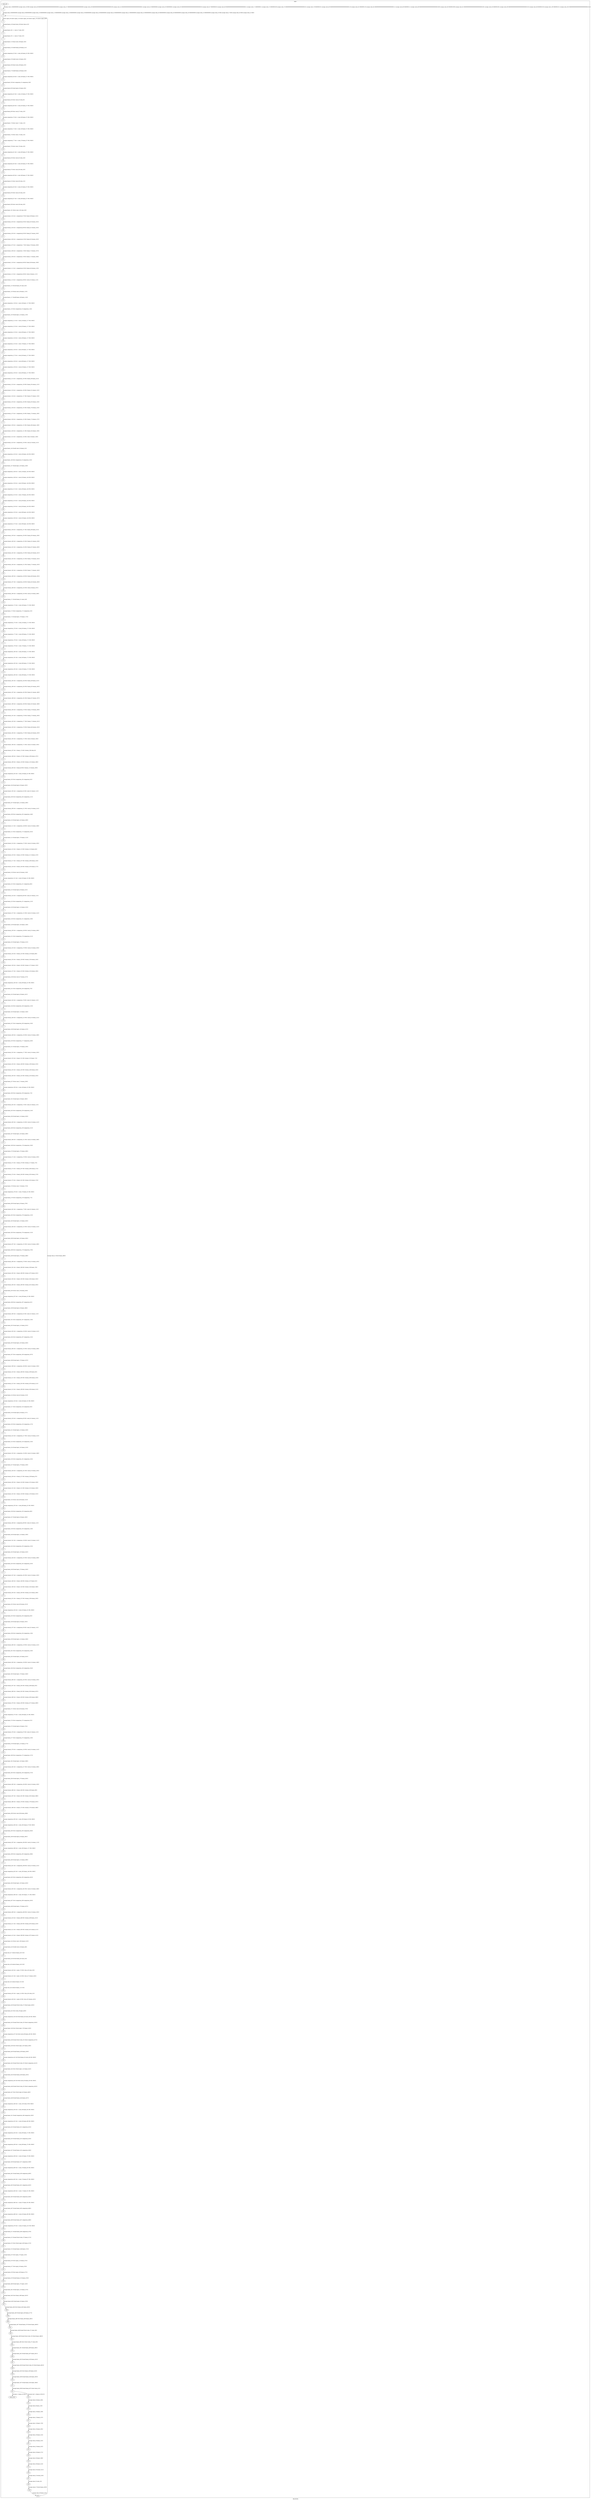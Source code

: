 digraph G {
label="Btor2XCFA";
subgraph cluster_0 {
label="main";
main_init[];
l1[];
l3[];
l4[];
l5[];
l6[];
l7[];
l8[];
l9[];
l10[];
l11[];
l12[];
l13[];
l14[];
l15[];
l16[];
l17[];
l18[];
l19[];
l20[];
l21[];
l22[];
l23[];
l24[];
l25[];
l26[];
l27[];
l28[];
l29[];
l30[];
l31[];
l32[];
l33[];
l34[];
l35[];
l36[];
l37[];
l38[];
l39[];
l40[];
l41[];
l42[];
l43[];
l44[];
l45[];
l46[];
l47[];
l48[];
l49[];
l50[];
l51[];
l52[];
l53[];
l54[];
l55[];
l56[];
l57[];
l58[];
l59[];
l60[];
l61[];
l62[];
l63[];
l64[];
l65[];
l66[];
l67[];
l68[];
l69[];
l70[];
l71[];
l72[];
l73[];
l74[];
l75[];
l76[];
l77[];
l78[];
l79[];
l80[];
l81[];
l82[];
l83[];
l84[];
l85[];
l86[];
l87[];
l88[];
l89[];
l90[];
l91[];
l92[];
l93[];
l94[];
l95[];
l96[];
l97[];
l98[];
l99[];
l100[];
l101[];
l102[];
l103[];
l104[];
l105[];
l106[];
l107[];
l108[];
l109[];
l110[];
l111[];
l112[];
l113[];
l114[];
l115[];
l116[];
l117[];
l118[];
l119[];
l120[];
l121[];
l122[];
l123[];
l124[];
l125[];
l126[];
l127[];
l128[];
l129[];
l130[];
l131[];
l132[];
l133[];
l134[];
l135[];
l136[];
l137[];
l138[];
l139[];
l140[];
l141[];
l142[];
l143[];
l144[];
l145[];
l146[];
l147[];
l148[];
l149[];
l150[];
l151[];
l152[];
l153[];
l154[];
l155[];
l156[];
l157[];
l158[];
l159[];
l160[];
l161[];
l162[];
l163[];
l164[];
l165[];
l166[];
l167[];
l168[];
l169[];
l170[];
l171[];
l172[];
l173[];
l174[];
l175[];
l176[];
l177[];
l178[];
l179[];
l180[];
l181[];
l182[];
l183[];
l184[];
l185[];
l186[];
l187[];
l188[];
l189[];
l190[];
l191[];
l192[];
l193[];
l194[];
l195[];
l196[];
l197[];
l198[];
l199[];
l200[];
l201[];
l202[];
l203[];
l204[];
l205[];
l206[];
l207[];
l208[];
l209[];
l210[];
l211[];
l212[];
l213[];
l214[];
l215[];
l216[];
l217[];
l218[];
l219[];
l220[];
l221[];
l222[];
l223[];
l224[];
l225[];
l226[];
l227[];
l228[];
l229[];
l230[];
l231[];
l232[];
l233[];
l234[];
l235[];
l236[];
l237[];
l238[];
l239[];
l240[];
l241[];
l242[];
l243[];
l244[];
l245[];
l246[];
l247[];
l248[];
l249[];
l250[];
l251[];
l252[];
l253[];
l254[];
l255[];
l256[];
l257[];
l258[];
l259[];
l260[];
l261[];
l262[];
l263[];
l264[];
l265[];
l266[];
l267[];
l268[];
l269[];
l270[];
l271[];
l272[];
l273[];
l274[];
l275[];
l276[];
l277[];
l278[];
l279[];
l280[];
l281[];
l282[];
l283[];
l284[];
l285[];
l286[];
l287[];
l288[];
l289[];
l290[];
l291[];
l292[];
l293[];
l294[];
l295[];
l296[];
l297[];
l298[];
l299[];
l300[];
l301[];
l302[];
l303[];
l304[];
l305[];
l306[];
l307[];
l308[];
l309[];
l310[];
l311[];
l312[];
l313[];
l314[];
l315[];
l316[];
l317[];
l318[];
l319[];
l320[];
l321[];
l322[];
l323[];
l324[];
l325[];
l326[];
l327[];
l328[];
l329[];
l330[];
l331[];
l332[];
l333[];
l334[];
l335[];
l336[];
l337[];
l338[];
l339[];
l340[];
l341[];
l342[];
l343[];
l344[];
l345[];
l346[];
l347[];
l348[];
l349[];
l350[];
l351[];
l352[];
l353[];
l354[];
l355[];
l356[];
l357[];
l358[];
l359[];
l360[];
l361[];
l362[];
l363[];
l364[];
l365[];
l366[];
l367[];
l368[];
l369[];
l370[];
l371[];
l372[];
l373[];
l374[];
l375[];
l376[];
l377[];
l378[];
l379[];
l380[];
l381[];
l382[];
l383[];
l384[];
l385[];
l386[];
l387[];
l388[];
l389[];
l390[];
l391[];
l392[];
l393[];
l394[];
l395[];
l396[];
l397[];
l398[];
l399[];
l400[];
l401[];
l402[];
l403[];
l404[];
l405[];
l406[];
l407[];
l408[];
l409[];
l410[];
l411[];
l412[];
main_error[];
l413[];
l414[];
l415[];
l416[];
l417[];
l418[];
l419[];
l420[];
l421[];
l422[];
l423[];
l424[];
l425[];
l426[];
l427[];
l428[];
l429[];
l430[];
main_init -> l1 [label="[(assign const_5 #b00000000),(assign const_34 #b0),(assign const_46 #b00000000000000000000000000000000),(assign const_47 #b000000000000000000000000),(assign const_49 #b00000000000000000000000000000100),(assign const_54 #b00000000000000000000000000000001),(assign const_61 #b00000000),(assign const_63 #b00000001),(assign const_65 #b00000000000000000000000000000010),(assign const_67 #b00000010),(assign const_69 #b00000000000000000000000000000011),(assign const_71 #b00000011),(assign const_74 #b00000100),(assign const_76 #b00000000000000000000000000000101),(assign const_78 #b00000101),(assign const_80 #b00000000000000000000000000000110),(assign const_82 #b00000110),(assign const_84 #b00000000000000000000000000000111),(assign const_86 #b00000111),(assign const_88 #b00000000000000000000000000001000),(assign const_90 #b00001000),(assign const_92 #b00000000000000000000000000001001),(assign const_94 #b00001001),(assign const_96 #b00000000000000000000000000001010),(assign const_98 #b00001010),(assign const_100 #b00001011),(assign const_392 #b00000000000000000000000000001011)] "];
l3 -> l4 [label="[(havoc input_45),(havoc input_114),(havoc input_143),(havoc input_170),(havoc input_429)] "];
l4 -> l5 [label="[(assign binary_43 (bvand state_39 (bvnot state_41)))] "];
l5 -> l6 [label="[(assign binary_48 (++ const_47 state_30))] "];
l6 -> l7 [label="[(assign binary_50 (++ const_47 state_32))] "];
l7 -> l8 [label="[(assign binary_51 (bvmul const_49 binary_50))] "];
l8 -> l9 [label="[(assign binary_52 (bvadd binary_48 binary_51))] "];
l9 -> l10 [label="[(assign comparison_53 (ite (= const_46 binary_52) #b1 #b0))] "];
l10 -> l11 [label="[(assign binary_55 (bvadd const_54 binary_50))] "];
l11 -> l12 [label="[(assign binary_56 (bvmul const_49 binary_55))] "];
l12 -> l13 [label="[(assign binary_57 (bvadd binary_48 binary_56))] "];
l13 -> l14 [label="[(assign comparison_58 (ite (= const_46 binary_57) #b1 #b0))] "];
l14 -> l15 [label="[(assign binary_59 (bvor comparison_53 comparison_58))] "];
l15 -> l16 [label="[(assign binary_60 (bvand input_45 binary_59))] "];
l16 -> l17 [label="[(assign comparison_62 (ite (= const_54 binary_57) #b1 #b0))] "];
l17 -> l18 [label="[(assign binary_64 (bvxor const_63 state_8))] "];
l18 -> l19 [label="[(assign comparison_66 (ite (= const_65 binary_57) #b1 #b0))] "];
l19 -> l20 [label="[(assign binary_68 (bvxor const_67 state_10))] "];
l20 -> l21 [label="[(assign comparison_70 (ite (= const_69 binary_57) #b1 #b0))] "];
l21 -> l22 [label="[(assign binary_72 (bvxor const_71 state_12))] "];
l22 -> l23 [label="[(assign comparison_73 (ite (= const_49 binary_57) #b1 #b0))] "];
l23 -> l24 [label="[(assign binary_75 (bvxor const_74 state_14))] "];
l24 -> l25 [label="[(assign comparison_77 (ite (= const_76 binary_57) #b1 #b0))] "];
l25 -> l26 [label="[(assign binary_79 (bvxor const_78 state_16))] "];
l26 -> l27 [label="[(assign comparison_81 (ite (= const_80 binary_57) #b1 #b0))] "];
l27 -> l28 [label="[(assign binary_83 (bvxor const_82 state_18))] "];
l28 -> l29 [label="[(assign comparison_85 (ite (= const_84 binary_57) #b1 #b0))] "];
l29 -> l30 [label="[(assign binary_87 (bvxor const_86 state_20))] "];
l30 -> l31 [label="[(assign comparison_89 (ite (= const_88 binary_57) #b1 #b0))] "];
l31 -> l32 [label="[(assign binary_91 (bvxor const_90 state_22))] "];
l32 -> l33 [label="[(assign comparison_93 (ite (= const_92 binary_57) #b1 #b0))] "];
l33 -> l34 [label="[(assign binary_95 (bvxor const_94 state_24))] "];
l34 -> l35 [label="[(assign comparison_97 (ite (= const_96 binary_57) #b1 #b0))] "];
l35 -> l36 [label="[(assign binary_99 (bvxor const_98 state_26))] "];
l36 -> l37 [label="[(assign binary_101 (bvxor const_100 state_28))] "];
l37 -> l38 [label="[(assign ternary_102 (ite (= comparison_97 #b1) binary_99 binary_101))] "];
l38 -> l39 [label="[(assign ternary_103 (ite (= comparison_93 #b1) binary_95 ternary_102))] "];
l39 -> l40 [label="[(assign ternary_104 (ite (= comparison_89 #b1) binary_91 ternary_103))] "];
l40 -> l41 [label="[(assign ternary_105 (ite (= comparison_85 #b1) binary_87 ternary_104))] "];
l41 -> l42 [label="[(assign ternary_106 (ite (= comparison_81 #b1) binary_83 ternary_105))] "];
l42 -> l43 [label="[(assign ternary_107 (ite (= comparison_77 #b1) binary_79 ternary_106))] "];
l43 -> l44 [label="[(assign ternary_108 (ite (= comparison_73 #b1) binary_75 ternary_107))] "];
l44 -> l45 [label="[(assign ternary_109 (ite (= comparison_70 #b1) binary_72 ternary_108))] "];
l45 -> l46 [label="[(assign ternary_110 (ite (= comparison_66 #b1) binary_68 ternary_109))] "];
l46 -> l47 [label="[(assign ternary_111 (ite (= comparison_62 #b1) binary_64 ternary_110))] "];
l47 -> l48 [label="[(assign ternary_112 (ite (= comparison_58 #b1) state_6 ternary_111))] "];
l48 -> l49 [label="[(assign ternary_113 (ite (= comparison_58 #b1) const_61 ternary_112))] "];
l49 -> l50 [label="[(assign binary_115 (bvsub binary_50 const_54))] "];
l50 -> l51 [label="[(assign binary_116 (bvmul const_49 binary_115))] "];
l51 -> l52 [label="[(assign binary_117 (bvadd binary_48 binary_116))] "];
l52 -> l53 [label="[(assign comparison_118 (ite (= const_46 binary_117) #b1 #b0))] "];
l53 -> l54 [label="[(assign binary_119 (bvor comparison_53 comparison_118))] "];
l54 -> l55 [label="[(assign binary_120 (bvand input_114 binary_119))] "];
l55 -> l56 [label="[(assign comparison_121 (ite (= const_54 binary_117) #b1 #b0))] "];
l56 -> l57 [label="[(assign comparison_122 (ite (= const_65 binary_117) #b1 #b0))] "];
l57 -> l58 [label="[(assign comparison_123 (ite (= const_69 binary_117) #b1 #b0))] "];
l58 -> l59 [label="[(assign comparison_124 (ite (= const_49 binary_117) #b1 #b0))] "];
l59 -> l60 [label="[(assign comparison_125 (ite (= const_76 binary_117) #b1 #b0))] "];
l60 -> l61 [label="[(assign comparison_126 (ite (= const_80 binary_117) #b1 #b0))] "];
l61 -> l62 [label="[(assign comparison_127 (ite (= const_84 binary_117) #b1 #b0))] "];
l62 -> l63 [label="[(assign comparison_128 (ite (= const_88 binary_117) #b1 #b0))] "];
l63 -> l64 [label="[(assign comparison_129 (ite (= const_92 binary_117) #b1 #b0))] "];
l64 -> l65 [label="[(assign comparison_130 (ite (= const_96 binary_117) #b1 #b0))] "];
l65 -> l66 [label="[(assign ternary_131 (ite (= comparison_130 #b1) binary_99 binary_101))] "];
l66 -> l67 [label="[(assign ternary_132 (ite (= comparison_129 #b1) binary_95 ternary_131))] "];
l67 -> l68 [label="[(assign ternary_133 (ite (= comparison_128 #b1) binary_91 ternary_132))] "];
l68 -> l69 [label="[(assign ternary_134 (ite (= comparison_127 #b1) binary_87 ternary_133))] "];
l69 -> l70 [label="[(assign ternary_135 (ite (= comparison_126 #b1) binary_83 ternary_134))] "];
l70 -> l71 [label="[(assign ternary_136 (ite (= comparison_125 #b1) binary_79 ternary_135))] "];
l71 -> l72 [label="[(assign ternary_137 (ite (= comparison_124 #b1) binary_75 ternary_136))] "];
l72 -> l73 [label="[(assign ternary_138 (ite (= comparison_123 #b1) binary_72 ternary_137))] "];
l73 -> l74 [label="[(assign ternary_139 (ite (= comparison_122 #b1) binary_68 ternary_138))] "];
l74 -> l75 [label="[(assign ternary_140 (ite (= comparison_121 #b1) binary_64 ternary_139))] "];
l75 -> l76 [label="[(assign ternary_141 (ite (= comparison_118 #b1) state_6 ternary_140))] "];
l76 -> l77 [label="[(assign ternary_142 (ite (= comparison_118 #b1) const_61 ternary_141))] "];
l77 -> l78 [label="[(assign binary_144 (bvadd const_54 binary_52))] "];
l78 -> l79 [label="[(assign comparison_145 (ite (= const_46 binary_144) #b1 #b0))] "];
l79 -> l80 [label="[(assign binary_146 (bvor comparison_53 comparison_145))] "];
l80 -> l81 [label="[(assign binary_147 (bvand input_143 binary_146))] "];
l81 -> l82 [label="[(assign comparison_148 (ite (= const_54 binary_144) #b1 #b0))] "];
l82 -> l83 [label="[(assign comparison_149 (ite (= const_65 binary_144) #b1 #b0))] "];
l83 -> l84 [label="[(assign comparison_150 (ite (= const_69 binary_144) #b1 #b0))] "];
l84 -> l85 [label="[(assign comparison_151 (ite (= const_49 binary_144) #b1 #b0))] "];
l85 -> l86 [label="[(assign comparison_152 (ite (= const_76 binary_144) #b1 #b0))] "];
l86 -> l87 [label="[(assign comparison_153 (ite (= const_80 binary_144) #b1 #b0))] "];
l87 -> l88 [label="[(assign comparison_154 (ite (= const_84 binary_144) #b1 #b0))] "];
l88 -> l89 [label="[(assign comparison_155 (ite (= const_88 binary_144) #b1 #b0))] "];
l89 -> l90 [label="[(assign comparison_156 (ite (= const_92 binary_144) #b1 #b0))] "];
l90 -> l91 [label="[(assign comparison_157 (ite (= const_96 binary_144) #b1 #b0))] "];
l91 -> l92 [label="[(assign ternary_158 (ite (= comparison_157 #b1) binary_99 binary_101))] "];
l92 -> l93 [label="[(assign ternary_159 (ite (= comparison_156 #b1) binary_95 ternary_158))] "];
l93 -> l94 [label="[(assign ternary_160 (ite (= comparison_155 #b1) binary_91 ternary_159))] "];
l94 -> l95 [label="[(assign ternary_161 (ite (= comparison_154 #b1) binary_87 ternary_160))] "];
l95 -> l96 [label="[(assign ternary_162 (ite (= comparison_153 #b1) binary_83 ternary_161))] "];
l96 -> l97 [label="[(assign ternary_163 (ite (= comparison_152 #b1) binary_79 ternary_162))] "];
l97 -> l98 [label="[(assign ternary_164 (ite (= comparison_151 #b1) binary_75 ternary_163))] "];
l98 -> l99 [label="[(assign ternary_165 (ite (= comparison_150 #b1) binary_72 ternary_164))] "];
l99 -> l100 [label="[(assign ternary_166 (ite (= comparison_149 #b1) binary_68 ternary_165))] "];
l100 -> l101 [label="[(assign ternary_167 (ite (= comparison_148 #b1) binary_64 ternary_166))] "];
l101 -> l102 [label="[(assign ternary_168 (ite (= comparison_145 #b1) state_6 ternary_167))] "];
l102 -> l103 [label="[(assign ternary_169 (ite (= comparison_145 #b1) const_61 ternary_168))] "];
l103 -> l104 [label="[(assign binary_171 (bvsub binary_52 const_54))] "];
l104 -> l105 [label="[(assign comparison_172 (ite (= const_46 binary_171) #b1 #b0))] "];
l105 -> l106 [label="[(assign binary_173 (bvor comparison_172 comparison_53))] "];
l106 -> l107 [label="[(assign binary_174 (bvand input_170 binary_173))] "];
l107 -> l108 [label="[(assign comparison_175 (ite (= const_54 binary_171) #b1 #b0))] "];
l108 -> l109 [label="[(assign comparison_176 (ite (= const_65 binary_171) #b1 #b0))] "];
l109 -> l110 [label="[(assign comparison_177 (ite (= const_69 binary_171) #b1 #b0))] "];
l110 -> l111 [label="[(assign comparison_178 (ite (= const_49 binary_171) #b1 #b0))] "];
l111 -> l112 [label="[(assign comparison_179 (ite (= const_76 binary_171) #b1 #b0))] "];
l112 -> l113 [label="[(assign comparison_180 (ite (= const_80 binary_171) #b1 #b0))] "];
l113 -> l114 [label="[(assign comparison_181 (ite (= const_84 binary_171) #b1 #b0))] "];
l114 -> l115 [label="[(assign comparison_182 (ite (= const_88 binary_171) #b1 #b0))] "];
l115 -> l116 [label="[(assign comparison_183 (ite (= const_92 binary_171) #b1 #b0))] "];
l116 -> l117 [label="[(assign comparison_184 (ite (= const_96 binary_171) #b1 #b0))] "];
l117 -> l118 [label="[(assign ternary_185 (ite (= comparison_184 #b1) binary_99 binary_101))] "];
l118 -> l119 [label="[(assign ternary_186 (ite (= comparison_183 #b1) binary_95 ternary_185))] "];
l119 -> l120 [label="[(assign ternary_187 (ite (= comparison_182 #b1) binary_91 ternary_186))] "];
l120 -> l121 [label="[(assign ternary_188 (ite (= comparison_181 #b1) binary_87 ternary_187))] "];
l121 -> l122 [label="[(assign ternary_189 (ite (= comparison_180 #b1) binary_83 ternary_188))] "];
l122 -> l123 [label="[(assign ternary_190 (ite (= comparison_179 #b1) binary_79 ternary_189))] "];
l123 -> l124 [label="[(assign ternary_191 (ite (= comparison_178 #b1) binary_75 ternary_190))] "];
l124 -> l125 [label="[(assign ternary_192 (ite (= comparison_177 #b1) binary_72 ternary_191))] "];
l125 -> l126 [label="[(assign ternary_193 (ite (= comparison_176 #b1) binary_68 ternary_192))] "];
l126 -> l127 [label="[(assign ternary_194 (ite (= comparison_175 #b1) binary_64 ternary_193))] "];
l127 -> l128 [label="[(assign ternary_195 (ite (= comparison_172 #b1) state_6 ternary_194))] "];
l128 -> l129 [label="[(assign ternary_196 (ite (= comparison_172 #b1) const_61 ternary_195))] "];
l129 -> l130 [label="[(assign ternary_197 (ite (= binary_174 #b1) ternary_196 state_6))] "];
l130 -> l131 [label="[(assign ternary_198 (ite (= binary_147 #b1) ternary_169 ternary_197))] "];
l131 -> l132 [label="[(assign ternary_199 (ite (= binary_120 #b1) ternary_142 ternary_198))] "];
l132 -> l133 [label="[(assign ternary_200 (ite (= binary_60 #b1) ternary_113 ternary_199))] "];
l133 -> l134 [label="[(assign comparison_202 (ite (= const_54 binary_52) #b1 #b0))] "];
l134 -> l135 [label="[(assign binary_203 (bvor comparison_202 comparison_62))] "];
l135 -> l136 [label="[(assign binary_204 (bvand input_45 binary_203))] "];
l136 -> l137 [label="[(assign ternary_205 (ite (= comparison_62 #b1) const_61 ternary_112))] "];
l137 -> l138 [label="[(assign binary_206 (bvor comparison_202 comparison_121))] "];
l138 -> l139 [label="[(assign binary_207 (bvand input_114 binary_206))] "];
l139 -> l140 [label="[(assign ternary_208 (ite (= comparison_121 #b1) const_61 ternary_141))] "];
l140 -> l141 [label="[(assign binary_209 (bvor comparison_202 comparison_148))] "];
l141 -> l142 [label="[(assign binary_210 (bvand input_143 binary_209))] "];
l142 -> l143 [label="[(assign ternary_211 (ite (= comparison_148 #b1) const_61 ternary_168))] "];
l143 -> l144 [label="[(assign binary_212 (bvor comparison_175 comparison_202))] "];
l144 -> l145 [label="[(assign binary_213 (bvand input_170 binary_212))] "];
l145 -> l146 [label="[(assign ternary_214 (ite (= comparison_175 #b1) const_61 ternary_195))] "];
l146 -> l147 [label="[(assign ternary_215 (ite (= binary_213 #b1) ternary_214 binary_64))] "];
l147 -> l148 [label="[(assign ternary_216 (ite (= binary_210 #b1) ternary_211 ternary_215))] "];
l148 -> l149 [label="[(assign ternary_217 (ite (= binary_207 #b1) ternary_208 ternary_216))] "];
l149 -> l150 [label="[(assign ternary_218 (ite (= binary_204 #b1) ternary_205 ternary_217))] "];
l150 -> l151 [label="[(assign binary_219 (bvxor const_63 ternary_218))] "];
l151 -> l152 [label="[(assign comparison_221 (ite (= const_65 binary_52) #b1 #b0))] "];
l152 -> l153 [label="[(assign binary_222 (bvor comparison_221 comparison_66))] "];
l153 -> l154 [label="[(assign binary_223 (bvand input_45 binary_222))] "];
l154 -> l155 [label="[(assign ternary_224 (ite (= comparison_66 #b1) const_61 ternary_112))] "];
l155 -> l156 [label="[(assign binary_225 (bvor comparison_221 comparison_122))] "];
l156 -> l157 [label="[(assign binary_226 (bvand input_114 binary_225))] "];
l157 -> l158 [label="[(assign ternary_227 (ite (= comparison_122 #b1) const_61 ternary_141))] "];
l158 -> l159 [label="[(assign binary_228 (bvor comparison_221 comparison_149))] "];
l159 -> l160 [label="[(assign binary_229 (bvand input_143 binary_228))] "];
l160 -> l161 [label="[(assign ternary_230 (ite (= comparison_149 #b1) const_61 ternary_168))] "];
l161 -> l162 [label="[(assign binary_231 (bvor comparison_176 comparison_221))] "];
l162 -> l163 [label="[(assign binary_232 (bvand input_170 binary_231))] "];
l163 -> l164 [label="[(assign ternary_233 (ite (= comparison_176 #b1) const_61 ternary_195))] "];
l164 -> l165 [label="[(assign ternary_234 (ite (= binary_232 #b1) ternary_233 binary_68))] "];
l165 -> l166 [label="[(assign ternary_235 (ite (= binary_229 #b1) ternary_230 ternary_234))] "];
l166 -> l167 [label="[(assign ternary_236 (ite (= binary_226 #b1) ternary_227 ternary_235))] "];
l167 -> l168 [label="[(assign ternary_237 (ite (= binary_223 #b1) ternary_224 ternary_236))] "];
l168 -> l169 [label="[(assign binary_238 (bvxor const_67 ternary_237))] "];
l169 -> l170 [label="[(assign comparison_240 (ite (= const_69 binary_52) #b1 #b0))] "];
l170 -> l171 [label="[(assign binary_241 (bvor comparison_240 comparison_70))] "];
l171 -> l172 [label="[(assign binary_242 (bvand input_45 binary_241))] "];
l172 -> l173 [label="[(assign ternary_243 (ite (= comparison_70 #b1) const_61 ternary_112))] "];
l173 -> l174 [label="[(assign binary_244 (bvor comparison_240 comparison_123))] "];
l174 -> l175 [label="[(assign binary_245 (bvand input_114 binary_244))] "];
l175 -> l176 [label="[(assign ternary_246 (ite (= comparison_123 #b1) const_61 ternary_141))] "];
l176 -> l177 [label="[(assign binary_247 (bvor comparison_240 comparison_150))] "];
l177 -> l178 [label="[(assign binary_248 (bvand input_143 binary_247))] "];
l178 -> l179 [label="[(assign ternary_249 (ite (= comparison_150 #b1) const_61 ternary_168))] "];
l179 -> l180 [label="[(assign binary_250 (bvor comparison_177 comparison_240))] "];
l180 -> l181 [label="[(assign binary_251 (bvand input_170 binary_250))] "];
l181 -> l182 [label="[(assign ternary_252 (ite (= comparison_177 #b1) const_61 ternary_195))] "];
l182 -> l183 [label="[(assign ternary_253 (ite (= binary_251 #b1) ternary_252 binary_72))] "];
l183 -> l184 [label="[(assign ternary_254 (ite (= binary_248 #b1) ternary_249 ternary_253))] "];
l184 -> l185 [label="[(assign ternary_255 (ite (= binary_245 #b1) ternary_246 ternary_254))] "];
l185 -> l186 [label="[(assign ternary_256 (ite (= binary_242 #b1) ternary_243 ternary_255))] "];
l186 -> l187 [label="[(assign binary_257 (bvxor const_71 ternary_256))] "];
l187 -> l188 [label="[(assign comparison_259 (ite (= const_49 binary_52) #b1 #b0))] "];
l188 -> l189 [label="[(assign binary_260 (bvor comparison_259 comparison_73))] "];
l189 -> l190 [label="[(assign binary_261 (bvand input_45 binary_260))] "];
l190 -> l191 [label="[(assign ternary_262 (ite (= comparison_73 #b1) const_61 ternary_112))] "];
l191 -> l192 [label="[(assign binary_263 (bvor comparison_259 comparison_124))] "];
l192 -> l193 [label="[(assign binary_264 (bvand input_114 binary_263))] "];
l193 -> l194 [label="[(assign ternary_265 (ite (= comparison_124 #b1) const_61 ternary_141))] "];
l194 -> l195 [label="[(assign binary_266 (bvor comparison_259 comparison_151))] "];
l195 -> l196 [label="[(assign binary_267 (bvand input_143 binary_266))] "];
l196 -> l197 [label="[(assign ternary_268 (ite (= comparison_151 #b1) const_61 ternary_168))] "];
l197 -> l198 [label="[(assign binary_269 (bvor comparison_178 comparison_259))] "];
l198 -> l199 [label="[(assign binary_270 (bvand input_170 binary_269))] "];
l199 -> l200 [label="[(assign ternary_271 (ite (= comparison_178 #b1) const_61 ternary_195))] "];
l200 -> l201 [label="[(assign ternary_272 (ite (= binary_270 #b1) ternary_271 binary_75))] "];
l201 -> l202 [label="[(assign ternary_273 (ite (= binary_267 #b1) ternary_268 ternary_272))] "];
l202 -> l203 [label="[(assign ternary_274 (ite (= binary_264 #b1) ternary_265 ternary_273))] "];
l203 -> l204 [label="[(assign ternary_275 (ite (= binary_261 #b1) ternary_262 ternary_274))] "];
l204 -> l205 [label="[(assign binary_276 (bvxor const_74 ternary_275))] "];
l205 -> l206 [label="[(assign comparison_278 (ite (= const_76 binary_52) #b1 #b0))] "];
l206 -> l207 [label="[(assign binary_279 (bvor comparison_278 comparison_77))] "];
l207 -> l208 [label="[(assign binary_280 (bvand input_45 binary_279))] "];
l208 -> l209 [label="[(assign ternary_281 (ite (= comparison_77 #b1) const_61 ternary_112))] "];
l209 -> l210 [label="[(assign binary_282 (bvor comparison_278 comparison_125))] "];
l210 -> l211 [label="[(assign binary_283 (bvand input_114 binary_282))] "];
l211 -> l212 [label="[(assign ternary_284 (ite (= comparison_125 #b1) const_61 ternary_141))] "];
l212 -> l213 [label="[(assign binary_285 (bvor comparison_278 comparison_152))] "];
l213 -> l214 [label="[(assign binary_286 (bvand input_143 binary_285))] "];
l214 -> l215 [label="[(assign ternary_287 (ite (= comparison_152 #b1) const_61 ternary_168))] "];
l215 -> l216 [label="[(assign binary_288 (bvor comparison_179 comparison_278))] "];
l216 -> l217 [label="[(assign binary_289 (bvand input_170 binary_288))] "];
l217 -> l218 [label="[(assign ternary_290 (ite (= comparison_179 #b1) const_61 ternary_195))] "];
l218 -> l219 [label="[(assign ternary_291 (ite (= binary_289 #b1) ternary_290 binary_79))] "];
l219 -> l220 [label="[(assign ternary_292 (ite (= binary_286 #b1) ternary_287 ternary_291))] "];
l220 -> l221 [label="[(assign ternary_293 (ite (= binary_283 #b1) ternary_284 ternary_292))] "];
l221 -> l222 [label="[(assign ternary_294 (ite (= binary_280 #b1) ternary_281 ternary_293))] "];
l222 -> l223 [label="[(assign binary_295 (bvxor const_78 ternary_294))] "];
l223 -> l224 [label="[(assign comparison_297 (ite (= const_80 binary_52) #b1 #b0))] "];
l224 -> l225 [label="[(assign binary_298 (bvor comparison_297 comparison_81))] "];
l225 -> l226 [label="[(assign binary_299 (bvand input_45 binary_298))] "];
l226 -> l227 [label="[(assign ternary_300 (ite (= comparison_81 #b1) const_61 ternary_112))] "];
l227 -> l228 [label="[(assign binary_301 (bvor comparison_297 comparison_126))] "];
l228 -> l229 [label="[(assign binary_302 (bvand input_114 binary_301))] "];
l229 -> l230 [label="[(assign ternary_303 (ite (= comparison_126 #b1) const_61 ternary_141))] "];
l230 -> l231 [label="[(assign binary_304 (bvor comparison_297 comparison_153))] "];
l231 -> l232 [label="[(assign binary_305 (bvand input_143 binary_304))] "];
l232 -> l233 [label="[(assign ternary_306 (ite (= comparison_153 #b1) const_61 ternary_168))] "];
l233 -> l234 [label="[(assign binary_307 (bvor comparison_180 comparison_297))] "];
l234 -> l235 [label="[(assign binary_308 (bvand input_170 binary_307))] "];
l235 -> l236 [label="[(assign ternary_309 (ite (= comparison_180 #b1) const_61 ternary_195))] "];
l236 -> l237 [label="[(assign ternary_310 (ite (= binary_308 #b1) ternary_309 binary_83))] "];
l237 -> l238 [label="[(assign ternary_311 (ite (= binary_305 #b1) ternary_306 ternary_310))] "];
l238 -> l239 [label="[(assign ternary_312 (ite (= binary_302 #b1) ternary_303 ternary_311))] "];
l239 -> l240 [label="[(assign ternary_313 (ite (= binary_299 #b1) ternary_300 ternary_312))] "];
l240 -> l241 [label="[(assign binary_314 (bvxor const_82 ternary_313))] "];
l241 -> l242 [label="[(assign comparison_316 (ite (= const_84 binary_52) #b1 #b0))] "];
l242 -> l243 [label="[(assign binary_317 (bvor comparison_316 comparison_85))] "];
l243 -> l244 [label="[(assign binary_318 (bvand input_45 binary_317))] "];
l244 -> l245 [label="[(assign ternary_319 (ite (= comparison_85 #b1) const_61 ternary_112))] "];
l245 -> l246 [label="[(assign binary_320 (bvor comparison_316 comparison_127))] "];
l246 -> l247 [label="[(assign binary_321 (bvand input_114 binary_320))] "];
l247 -> l248 [label="[(assign ternary_322 (ite (= comparison_127 #b1) const_61 ternary_141))] "];
l248 -> l249 [label="[(assign binary_323 (bvor comparison_316 comparison_154))] "];
l249 -> l250 [label="[(assign binary_324 (bvand input_143 binary_323))] "];
l250 -> l251 [label="[(assign ternary_325 (ite (= comparison_154 #b1) const_61 ternary_168))] "];
l251 -> l252 [label="[(assign binary_326 (bvor comparison_181 comparison_316))] "];
l252 -> l253 [label="[(assign binary_327 (bvand input_170 binary_326))] "];
l253 -> l254 [label="[(assign ternary_328 (ite (= comparison_181 #b1) const_61 ternary_195))] "];
l254 -> l255 [label="[(assign ternary_329 (ite (= binary_327 #b1) ternary_328 binary_87))] "];
l255 -> l256 [label="[(assign ternary_330 (ite (= binary_324 #b1) ternary_325 ternary_329))] "];
l256 -> l257 [label="[(assign ternary_331 (ite (= binary_321 #b1) ternary_322 ternary_330))] "];
l257 -> l258 [label="[(assign ternary_332 (ite (= binary_318 #b1) ternary_319 ternary_331))] "];
l258 -> l259 [label="[(assign binary_333 (bvxor const_86 ternary_332))] "];
l259 -> l260 [label="[(assign comparison_335 (ite (= const_88 binary_52) #b1 #b0))] "];
l260 -> l261 [label="[(assign binary_336 (bvor comparison_335 comparison_89))] "];
l261 -> l262 [label="[(assign binary_337 (bvand input_45 binary_336))] "];
l262 -> l263 [label="[(assign ternary_338 (ite (= comparison_89 #b1) const_61 ternary_112))] "];
l263 -> l264 [label="[(assign binary_339 (bvor comparison_335 comparison_128))] "];
l264 -> l265 [label="[(assign binary_340 (bvand input_114 binary_339))] "];
l265 -> l266 [label="[(assign ternary_341 (ite (= comparison_128 #b1) const_61 ternary_141))] "];
l266 -> l267 [label="[(assign binary_342 (bvor comparison_335 comparison_155))] "];
l267 -> l268 [label="[(assign binary_343 (bvand input_143 binary_342))] "];
l268 -> l269 [label="[(assign ternary_344 (ite (= comparison_155 #b1) const_61 ternary_168))] "];
l269 -> l270 [label="[(assign binary_345 (bvor comparison_182 comparison_335))] "];
l270 -> l271 [label="[(assign binary_346 (bvand input_170 binary_345))] "];
l271 -> l272 [label="[(assign ternary_347 (ite (= comparison_182 #b1) const_61 ternary_195))] "];
l272 -> l273 [label="[(assign ternary_348 (ite (= binary_346 #b1) ternary_347 binary_91))] "];
l273 -> l274 [label="[(assign ternary_349 (ite (= binary_343 #b1) ternary_344 ternary_348))] "];
l274 -> l275 [label="[(assign ternary_350 (ite (= binary_340 #b1) ternary_341 ternary_349))] "];
l275 -> l276 [label="[(assign ternary_351 (ite (= binary_337 #b1) ternary_338 ternary_350))] "];
l276 -> l277 [label="[(assign binary_352 (bvxor const_90 ternary_351))] "];
l277 -> l278 [label="[(assign comparison_354 (ite (= const_92 binary_52) #b1 #b0))] "];
l278 -> l279 [label="[(assign binary_355 (bvor comparison_354 comparison_93))] "];
l279 -> l280 [label="[(assign binary_356 (bvand input_45 binary_355))] "];
l280 -> l281 [label="[(assign ternary_357 (ite (= comparison_93 #b1) const_61 ternary_112))] "];
l281 -> l282 [label="[(assign binary_358 (bvor comparison_354 comparison_129))] "];
l282 -> l283 [label="[(assign binary_359 (bvand input_114 binary_358))] "];
l283 -> l284 [label="[(assign ternary_360 (ite (= comparison_129 #b1) const_61 ternary_141))] "];
l284 -> l285 [label="[(assign binary_361 (bvor comparison_354 comparison_156))] "];
l285 -> l286 [label="[(assign binary_362 (bvand input_143 binary_361))] "];
l286 -> l287 [label="[(assign ternary_363 (ite (= comparison_156 #b1) const_61 ternary_168))] "];
l287 -> l288 [label="[(assign binary_364 (bvor comparison_183 comparison_354))] "];
l288 -> l289 [label="[(assign binary_365 (bvand input_170 binary_364))] "];
l289 -> l290 [label="[(assign ternary_366 (ite (= comparison_183 #b1) const_61 ternary_195))] "];
l290 -> l291 [label="[(assign ternary_367 (ite (= binary_365 #b1) ternary_366 binary_95))] "];
l291 -> l292 [label="[(assign ternary_368 (ite (= binary_362 #b1) ternary_363 ternary_367))] "];
l292 -> l293 [label="[(assign ternary_369 (ite (= binary_359 #b1) ternary_360 ternary_368))] "];
l293 -> l294 [label="[(assign ternary_370 (ite (= binary_356 #b1) ternary_357 ternary_369))] "];
l294 -> l295 [label="[(assign binary_371 (bvxor const_94 ternary_370))] "];
l295 -> l296 [label="[(assign comparison_373 (ite (= const_96 binary_52) #b1 #b0))] "];
l296 -> l297 [label="[(assign binary_374 (bvor comparison_373 comparison_97))] "];
l297 -> l298 [label="[(assign binary_375 (bvand input_45 binary_374))] "];
l298 -> l299 [label="[(assign ternary_376 (ite (= comparison_97 #b1) const_61 ternary_112))] "];
l299 -> l300 [label="[(assign binary_377 (bvor comparison_373 comparison_130))] "];
l300 -> l301 [label="[(assign binary_378 (bvand input_114 binary_377))] "];
l301 -> l302 [label="[(assign ternary_379 (ite (= comparison_130 #b1) const_61 ternary_141))] "];
l302 -> l303 [label="[(assign binary_380 (bvor comparison_373 comparison_157))] "];
l303 -> l304 [label="[(assign binary_381 (bvand input_143 binary_380))] "];
l304 -> l305 [label="[(assign ternary_382 (ite (= comparison_157 #b1) const_61 ternary_168))] "];
l305 -> l306 [label="[(assign binary_383 (bvor comparison_184 comparison_373))] "];
l306 -> l307 [label="[(assign binary_384 (bvand input_170 binary_383))] "];
l307 -> l308 [label="[(assign ternary_385 (ite (= comparison_184 #b1) const_61 ternary_195))] "];
l308 -> l309 [label="[(assign ternary_386 (ite (= binary_384 #b1) ternary_385 binary_99))] "];
l309 -> l310 [label="[(assign ternary_387 (ite (= binary_381 #b1) ternary_382 ternary_386))] "];
l310 -> l311 [label="[(assign ternary_388 (ite (= binary_378 #b1) ternary_379 ternary_387))] "];
l311 -> l312 [label="[(assign ternary_389 (ite (= binary_375 #b1) ternary_376 ternary_388))] "];
l312 -> l313 [label="[(assign binary_390 (bvxor const_98 ternary_389))] "];
l313 -> l314 [label="[(assign comparison_393 (ite (= const_392 binary_52) #b1 #b0))] "];
l314 -> l315 [label="[(assign comparison_394 (ite (= const_392 binary_57) #b1 #b0))] "];
l315 -> l316 [label="[(assign binary_395 (bvor comparison_393 comparison_394))] "];
l316 -> l317 [label="[(assign binary_396 (bvand input_45 binary_395))] "];
l317 -> l318 [label="[(assign ternary_397 (ite (= comparison_394 #b1) const_61 ternary_112))] "];
l318 -> l319 [label="[(assign comparison_398 (ite (= const_392 binary_117) #b1 #b0))] "];
l319 -> l320 [label="[(assign binary_399 (bvor comparison_393 comparison_398))] "];
l320 -> l321 [label="[(assign binary_400 (bvand input_114 binary_399))] "];
l321 -> l322 [label="[(assign ternary_401 (ite (= comparison_398 #b1) const_61 ternary_141))] "];
l322 -> l323 [label="[(assign comparison_402 (ite (= const_392 binary_144) #b1 #b0))] "];
l323 -> l324 [label="[(assign binary_403 (bvor comparison_393 comparison_402))] "];
l324 -> l325 [label="[(assign binary_404 (bvand input_143 binary_403))] "];
l325 -> l326 [label="[(assign ternary_405 (ite (= comparison_402 #b1) const_61 ternary_168))] "];
l326 -> l327 [label="[(assign comparison_406 (ite (= const_392 binary_171) #b1 #b0))] "];
l327 -> l328 [label="[(assign binary_407 (bvor comparison_406 comparison_393))] "];
l328 -> l329 [label="[(assign binary_408 (bvand input_170 binary_407))] "];
l329 -> l330 [label="[(assign ternary_409 (ite (= comparison_406 #b1) const_61 ternary_195))] "];
l330 -> l331 [label="[(assign ternary_410 (ite (= binary_408 #b1) ternary_409 binary_101))] "];
l331 -> l332 [label="[(assign ternary_411 (ite (= binary_404 #b1) ternary_405 ternary_410))] "];
l332 -> l333 [label="[(assign ternary_412 (ite (= binary_400 #b1) ternary_401 ternary_411))] "];
l333 -> l334 [label="[(assign ternary_413 (ite (= binary_396 #b1) ternary_397 ternary_412))] "];
l334 -> l335 [label="[(assign binary_414 (bvxor const_100 ternary_413))] "];
l335 -> l336 [label="[(assign binary_416 (bvadd const_54 binary_48))] "];
l336 -> l337 [label="[(assign slice_417 (extract binary_416 0 8))] "];
l337 -> l338 [label="[(assign binary_418 (bvsub binary_48 const_54))] "];
l338 -> l339 [label="[(assign slice_419 (extract binary_418 0 8))] "];
l339 -> l340 [label="[(assign ternary_420 (ite (= input_170 #b1) slice_419 state_30))] "];
l340 -> l341 [label="[(assign ternary_421 (ite (= input_143 #b1) slice_417 ternary_420))] "];
l341 -> l342 [label="[(assign slice_423 (extract binary_55 0 8))] "];
l342 -> l343 [label="[(assign slice_424 (extract binary_115 0 8))] "];
l343 -> l344 [label="[(assign ternary_425 (ite (= input_114 #b1) slice_424 state_32))] "];
l344 -> l345 [label="[(assign ternary_426 (ite (= input_45 #b1) slice_423 ternary_425))] "];
l345 -> l346 [label="[(assign binary_430 (bvand (bvnot state_37) (bvnot input_429)))] "];
l346 -> l347 [label="[(assign binary_432 (bvor state_39 input_429))] "];
l347 -> l348 [label="[(assign comparison_434 (ite (bvule binary_48 const_46) #b1 #b0))] "];
l348 -> l349 [label="[(assign binary_435 (bvand (bvnot state_35) (bvnot comparison_434)))] "];
l349 -> l350 [label="[(assign binary_436 (bvor (bvnot input_170) binary_435))] "];
l350 -> l351 [label="[(assign comparison_437 (ite (bvule const_69 binary_48) #b1 #b0))] "];
l351 -> l352 [label="[(assign binary_438 (bvand (bvnot state_35) (bvnot comparison_437)))] "];
l352 -> l353 [label="[(assign binary_439 (bvor (bvnot input_143) binary_438))] "];
l353 -> l354 [label="[(assign binary_440 (bvand binary_436 binary_439))] "];
l354 -> l355 [label="[(assign comparison_441 (ite (bvule binary_50 const_46) #b1 #b0))] "];
l355 -> l356 [label="[(assign binary_442 (bvand (bvnot state_35) (bvnot comparison_441)))] "];
l356 -> l357 [label="[(assign binary_443 (bvor (bvnot input_114) binary_442))] "];
l357 -> l358 [label="[(assign binary_444 (bvand binary_440 binary_443))] "];
l358 -> l359 [label="[(assign comparison_445 (ite (bvule const_65 binary_50) #b1 #b0))] "];
l359 -> l360 [label="[(assign binary_446 (bvand (bvnot state_35) (bvnot comparison_445)))] "];
l360 -> l361 [label="[(assign binary_447 (bvor (bvnot input_45) binary_446))] "];
l361 -> l362 [label="[(assign binary_448 (bvand binary_444 binary_447))] "];
l362 -> l363 [label="[(assign comparison_449 (ite (= const_100 state_6) #b1 #b0))] "];
l363 -> l364 [label="[(assign comparison_450 (ite (= const_98 binary_64) #b1 #b0))] "];
l364 -> l365 [label="[(assign binary_451 (bvand comparison_449 comparison_450))] "];
l365 -> l366 [label="[(assign comparison_452 (ite (= const_94 binary_68) #b1 #b0))] "];
l366 -> l367 [label="[(assign binary_453 (bvand binary_451 comparison_452))] "];
l367 -> l368 [label="[(assign comparison_454 (ite (= const_90 binary_72) #b1 #b0))] "];
l368 -> l369 [label="[(assign binary_455 (bvand binary_453 comparison_454))] "];
l369 -> l370 [label="[(assign comparison_456 (ite (= const_86 binary_75) #b1 #b0))] "];
l370 -> l371 [label="[(assign binary_457 (bvand binary_455 comparison_456))] "];
l371 -> l372 [label="[(assign comparison_458 (ite (= const_82 binary_79) #b1 #b0))] "];
l372 -> l373 [label="[(assign binary_459 (bvand binary_457 comparison_458))] "];
l373 -> l374 [label="[(assign comparison_460 (ite (= const_78 binary_83) #b1 #b0))] "];
l374 -> l375 [label="[(assign binary_461 (bvand binary_459 comparison_460))] "];
l375 -> l376 [label="[(assign comparison_462 (ite (= const_74 binary_87) #b1 #b0))] "];
l376 -> l377 [label="[(assign binary_463 (bvand binary_461 comparison_462))] "];
l377 -> l378 [label="[(assign comparison_464 (ite (= const_71 binary_91) #b1 #b0))] "];
l378 -> l379 [label="[(assign binary_465 (bvand binary_463 comparison_464))] "];
l379 -> l380 [label="[(assign comparison_466 (ite (= const_67 binary_95) #b1 #b0))] "];
l380 -> l381 [label="[(assign binary_467 (bvand binary_465 comparison_466))] "];
l381 -> l382 [label="[(assign comparison_468 (ite (= const_63 binary_99) #b1 #b0))] "];
l382 -> l383 [label="[(assign binary_469 (bvand binary_467 comparison_468))] "];
l383 -> l384 [label="[(assign comparison_470 (ite (= const_61 binary_101) #b1 #b0))] "];
l384 -> l385 [label="[(assign binary_471 (bvand binary_469 comparison_470))] "];
l385 -> l386 [label="[(assign binary_472 (bvand (bvnot state_37) binary_471))] "];
l386 -> l387 [label="[(assign binary_473 (bvor (bvnot input_429) binary_472))] "];
l387 -> l388 [label="[(assign binary_474 (bvand binary_448 binary_473))] "];
l388 -> l389 [label="[(assign binary_475 (bvor input_170 input_143))] "];
l389 -> l390 [label="[(assign binary_476 (bvor input_114 binary_475))] "];
l390 -> l391 [label="[(assign binary_477 (bvor input_45 binary_476))] "];
l391 -> l392 [label="[(assign binary_478 (bvor input_429 binary_477))] "];
l392 -> l393 [label="[(assign binary_479 (bvand binary_474 binary_478))] "];
l393 -> l394 [label="[(assign binary_480 (bvand input_170 input_143))] "];
l394 -> l395 [label="[(assign binary_481 (bvand input_114 binary_475))] "];
l395 -> l396 [label="[(assign binary_482 (bvor binary_480 binary_481))] "];
l396 -> l397 [label="[(assign binary_483 (bvand input_45 binary_476))] "];
l397 -> l398 [label="[(assign binary_484 (bvor binary_482 binary_483))] "];
l398 -> l399 [label="[(assign binary_485 (bvand input_429 binary_477))] "];
l399 -> l400 [label="[(assign binary_486 (bvor binary_484 binary_485))] "];
l400 -> l401 [label="[(assign binary_487 (bvand binary_479 (bvnot binary_486)))] "];
l401 -> l402 [label="[(assign binary_488 (bvand (bvnot state_37) state_39))] "];
l402 -> l403 [label="[(assign binary_489 (bvand (bvnot state_35) (bvnot binary_488)))] "];
l403 -> l404 [label="[(assign binary_490 (bvor (bvnot state_37) state_39))] "];
l404 -> l405 [label="[(assign binary_491 (bvand binary_489 binary_490))] "];
l405 -> l406 [label="[(assign binary_492 (bvand binary_487 binary_491))] "];
l406 -> l407 [label="[(assign binary_493 (bvand binary_430 binary_432))] "];
l407 -> l408 [label="[(assign binary_494 (bvand (bvnot state_35) (bvnot binary_493)))] "];
l408 -> l409 [label="[(assign binary_495 (bvor binary_430 binary_432))] "];
l409 -> l410 [label="[(assign binary_496 (bvand binary_494 binary_495))] "];
l410 -> l411 [label="[(assign binary_497 (bvand binary_492 binary_496))] "];
l411 -> l412 [label="[(assign binary_498 (bvand binary_497 (bvnot state_41)))] "];
l412 -> main_error [label="[(assume (= binary_43 #b1))] "];
l412 -> l413 [label="[(assume (not (= binary_43 #b1)))] "];
l413 -> l414 [label="[(assign state_6 ternary_200)] "];
l414 -> l415 [label="[(assign state_8 binary_219)] "];
l415 -> l416 [label="[(assign state_10 binary_238)] "];
l416 -> l417 [label="[(assign state_12 binary_257)] "];
l417 -> l418 [label="[(assign state_14 binary_276)] "];
l418 -> l419 [label="[(assign state_16 binary_295)] "];
l419 -> l420 [label="[(assign state_18 binary_314)] "];
l420 -> l421 [label="[(assign state_20 binary_333)] "];
l421 -> l422 [label="[(assign state_22 binary_352)] "];
l422 -> l423 [label="[(assign state_24 binary_371)] "];
l423 -> l424 [label="[(assign state_26 binary_390)] "];
l424 -> l425 [label="[(assign state_28 binary_414)] "];
l425 -> l426 [label="[(assign state_30 ternary_421)] "];
l426 -> l427 [label="[(assign state_32 ternary_426)] "];
l427 -> l428 [label="[(assign state_35 state_35)] "];
l428 -> l429 [label="[(assign state_37 (bvnot binary_430))] "];
l429 -> l430 [label="[(assign state_39 binary_432)] "];
l430 -> l3 [label="[(assign state_41 (bvnot binary_498))] "];
l1 -> l3 [label="[(assign state_6 #b00000000),(assign state_8 #b00000000),(assign state_10 #b00000000),(assign state_12 #b00000000),(assign state_14 #b00000000),(assign state_16 #b00000000),(assign state_18 #b00000000),(assign state_20 #b00000000),(assign state_22 #b00000000),(assign state_24 #b00000000),(assign state_26 #b00000000),(assign state_28 #b00000000),(assign state_30 #b00000000),(assign state_32 #b00000000),(assign state_35 #b0),(assign state_37 #b0),(assign state_39 #b0),(assign state_41 #b0)] "];

}
}
